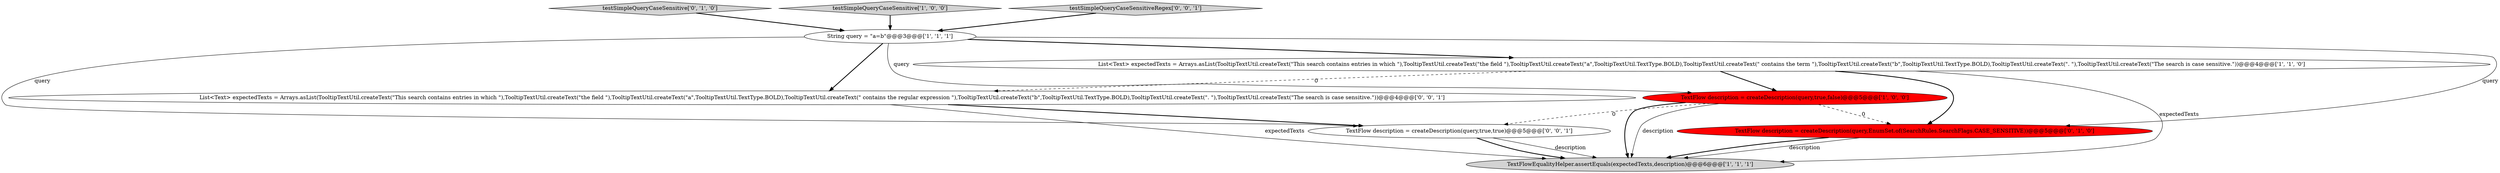 digraph {
4 [style = filled, label = "TextFlowEqualityHelper.assertEquals(expectedTexts,description)@@@6@@@['1', '1', '1']", fillcolor = lightgray, shape = ellipse image = "AAA0AAABBB1BBB"];
0 [style = filled, label = "String query = \"a=b\"@@@3@@@['1', '1', '1']", fillcolor = white, shape = ellipse image = "AAA0AAABBB1BBB"];
5 [style = filled, label = "testSimpleQueryCaseSensitive['0', '1', '0']", fillcolor = lightgray, shape = diamond image = "AAA0AAABBB2BBB"];
1 [style = filled, label = "TextFlow description = createDescription(query,true,false)@@@5@@@['1', '0', '0']", fillcolor = red, shape = ellipse image = "AAA1AAABBB1BBB"];
2 [style = filled, label = "testSimpleQueryCaseSensitive['1', '0', '0']", fillcolor = lightgray, shape = diamond image = "AAA0AAABBB1BBB"];
8 [style = filled, label = "List<Text> expectedTexts = Arrays.asList(TooltipTextUtil.createText(\"This search contains entries in which \"),TooltipTextUtil.createText(\"the field \"),TooltipTextUtil.createText(\"a\",TooltipTextUtil.TextType.BOLD),TooltipTextUtil.createText(\" contains the regular expression \"),TooltipTextUtil.createText(\"b\",TooltipTextUtil.TextType.BOLD),TooltipTextUtil.createText(\". \"),TooltipTextUtil.createText(\"The search is case sensitive.\"))@@@4@@@['0', '0', '1']", fillcolor = white, shape = ellipse image = "AAA0AAABBB3BBB"];
3 [style = filled, label = "List<Text> expectedTexts = Arrays.asList(TooltipTextUtil.createText(\"This search contains entries in which \"),TooltipTextUtil.createText(\"the field \"),TooltipTextUtil.createText(\"a\",TooltipTextUtil.TextType.BOLD),TooltipTextUtil.createText(\" contains the term \"),TooltipTextUtil.createText(\"b\",TooltipTextUtil.TextType.BOLD),TooltipTextUtil.createText(\". \"),TooltipTextUtil.createText(\"The search is case sensitive.\"))@@@4@@@['1', '1', '0']", fillcolor = white, shape = ellipse image = "AAA0AAABBB1BBB"];
9 [style = filled, label = "TextFlow description = createDescription(query,true,true)@@@5@@@['0', '0', '1']", fillcolor = white, shape = ellipse image = "AAA0AAABBB3BBB"];
7 [style = filled, label = "testSimpleQueryCaseSensitiveRegex['0', '0', '1']", fillcolor = lightgray, shape = diamond image = "AAA0AAABBB3BBB"];
6 [style = filled, label = "TextFlow description = createDescription(query,EnumSet.of(SearchRules.SearchFlags.CASE_SENSITIVE))@@@5@@@['0', '1', '0']", fillcolor = red, shape = ellipse image = "AAA1AAABBB2BBB"];
6->4 [style = solid, label="description"];
0->3 [style = bold, label=""];
1->4 [style = bold, label=""];
3->1 [style = bold, label=""];
3->4 [style = solid, label="expectedTexts"];
0->6 [style = solid, label="query"];
9->4 [style = bold, label=""];
0->9 [style = solid, label="query"];
3->6 [style = bold, label=""];
1->9 [style = dashed, label="0"];
7->0 [style = bold, label=""];
1->4 [style = solid, label="description"];
6->4 [style = bold, label=""];
2->0 [style = bold, label=""];
0->1 [style = solid, label="query"];
5->0 [style = bold, label=""];
1->6 [style = dashed, label="0"];
0->8 [style = bold, label=""];
8->9 [style = bold, label=""];
3->8 [style = dashed, label="0"];
9->4 [style = solid, label="description"];
8->4 [style = solid, label="expectedTexts"];
}
